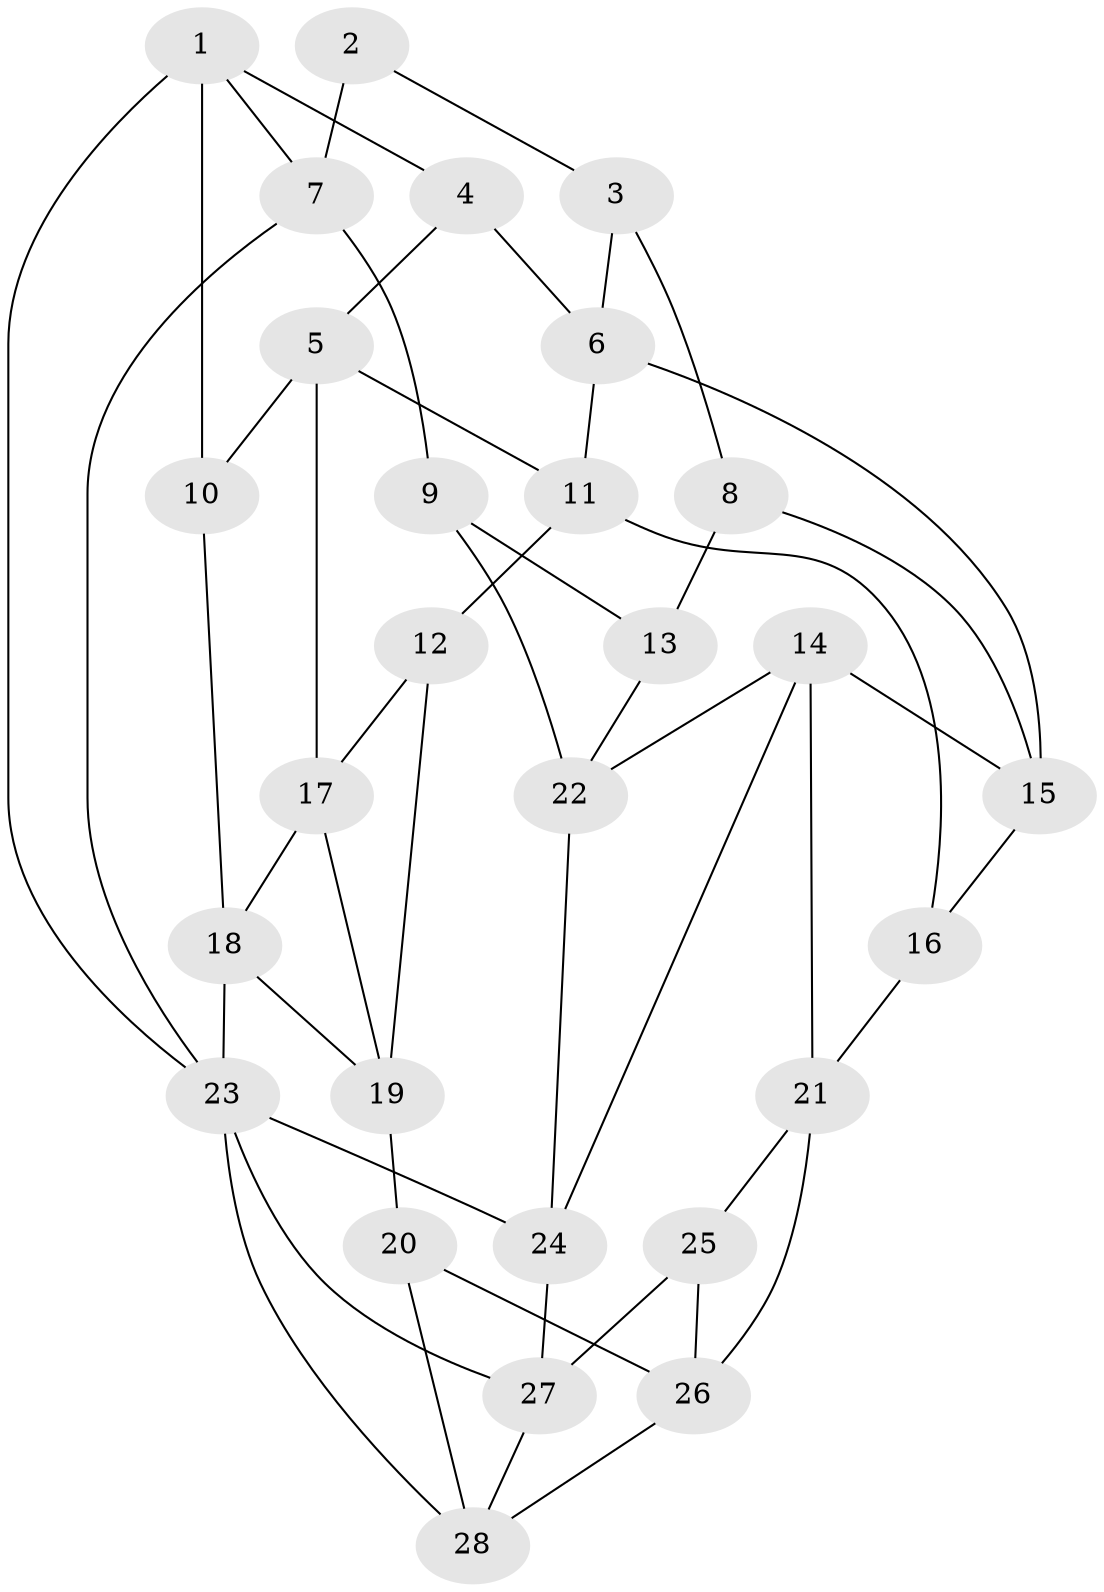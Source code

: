 // original degree distribution, {3: 0.03571428571428571, 6: 0.21428571428571427, 5: 0.5, 4: 0.25}
// Generated by graph-tools (version 1.1) at 2025/03/03/09/25 03:03:21]
// undirected, 28 vertices, 51 edges
graph export_dot {
graph [start="1"]
  node [color=gray90,style=filled];
  1;
  2;
  3;
  4;
  5;
  6;
  7;
  8;
  9;
  10;
  11;
  12;
  13;
  14;
  15;
  16;
  17;
  18;
  19;
  20;
  21;
  22;
  23;
  24;
  25;
  26;
  27;
  28;
  1 -- 4 [weight=1.0];
  1 -- 7 [weight=1.0];
  1 -- 10 [weight=2.0];
  1 -- 23 [weight=1.0];
  2 -- 3 [weight=1.0];
  2 -- 7 [weight=2.0];
  3 -- 6 [weight=1.0];
  3 -- 8 [weight=1.0];
  4 -- 5 [weight=1.0];
  4 -- 6 [weight=1.0];
  5 -- 10 [weight=1.0];
  5 -- 11 [weight=1.0];
  5 -- 17 [weight=1.0];
  6 -- 11 [weight=1.0];
  6 -- 15 [weight=1.0];
  7 -- 9 [weight=1.0];
  7 -- 23 [weight=1.0];
  8 -- 13 [weight=2.0];
  8 -- 15 [weight=1.0];
  9 -- 13 [weight=1.0];
  9 -- 22 [weight=1.0];
  10 -- 18 [weight=1.0];
  11 -- 12 [weight=1.0];
  11 -- 16 [weight=1.0];
  12 -- 17 [weight=1.0];
  12 -- 19 [weight=1.0];
  13 -- 22 [weight=1.0];
  14 -- 15 [weight=1.0];
  14 -- 21 [weight=1.0];
  14 -- 22 [weight=1.0];
  14 -- 24 [weight=1.0];
  15 -- 16 [weight=1.0];
  16 -- 21 [weight=1.0];
  17 -- 18 [weight=1.0];
  17 -- 19 [weight=1.0];
  18 -- 19 [weight=1.0];
  18 -- 23 [weight=1.0];
  19 -- 20 [weight=1.0];
  20 -- 26 [weight=1.0];
  20 -- 28 [weight=1.0];
  21 -- 25 [weight=1.0];
  21 -- 26 [weight=1.0];
  22 -- 24 [weight=1.0];
  23 -- 24 [weight=1.0];
  23 -- 27 [weight=1.0];
  23 -- 28 [weight=1.0];
  24 -- 27 [weight=1.0];
  25 -- 26 [weight=1.0];
  25 -- 27 [weight=1.0];
  26 -- 28 [weight=1.0];
  27 -- 28 [weight=1.0];
}
